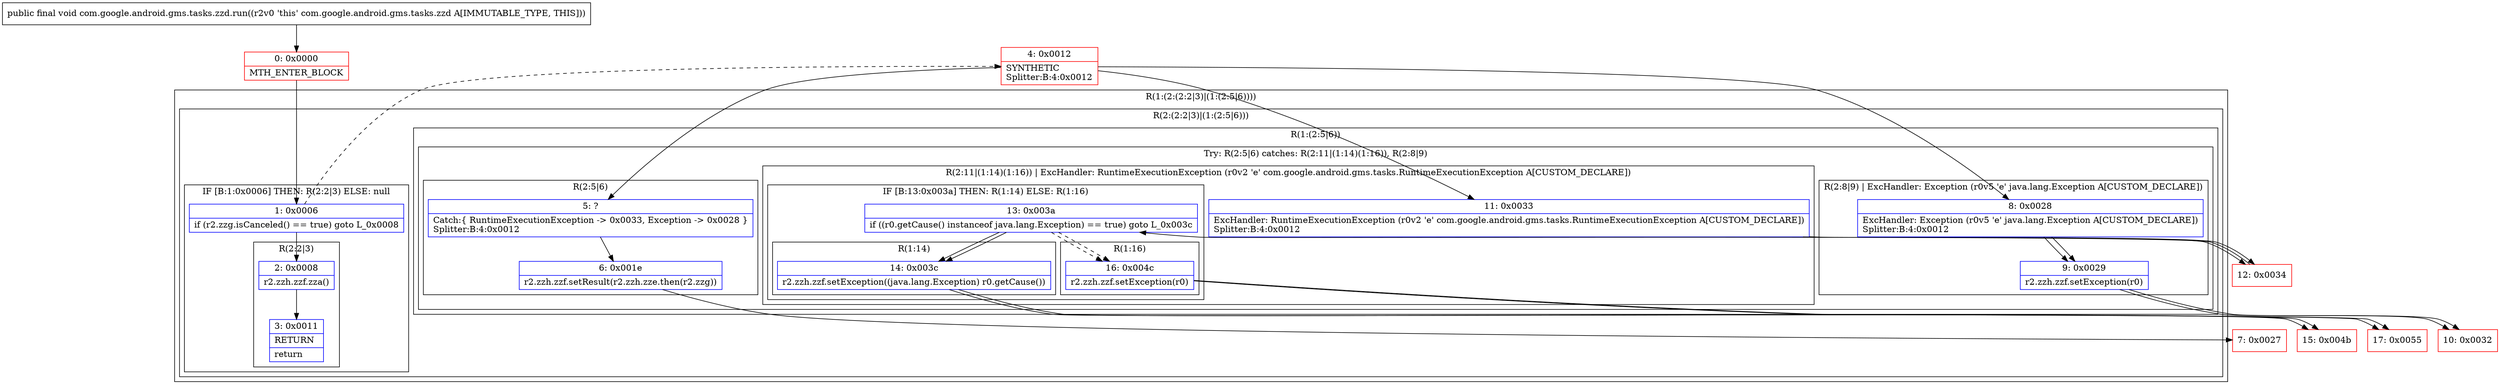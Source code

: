 digraph "CFG forcom.google.android.gms.tasks.zzd.run()V" {
subgraph cluster_Region_1818116977 {
label = "R(1:(2:(2:2|3)|(1:(2:5|6))))";
node [shape=record,color=blue];
subgraph cluster_Region_205086463 {
label = "R(2:(2:2|3)|(1:(2:5|6)))";
node [shape=record,color=blue];
subgraph cluster_IfRegion_1270335350 {
label = "IF [B:1:0x0006] THEN: R(2:2|3) ELSE: null";
node [shape=record,color=blue];
Node_1 [shape=record,label="{1\:\ 0x0006|if (r2.zzg.isCanceled() == true) goto L_0x0008\l}"];
subgraph cluster_Region_483194838 {
label = "R(2:2|3)";
node [shape=record,color=blue];
Node_2 [shape=record,label="{2\:\ 0x0008|r2.zzh.zzf.zza()\l}"];
Node_3 [shape=record,label="{3\:\ 0x0011|RETURN\l|return\l}"];
}
}
subgraph cluster_Region_43477749 {
label = "R(1:(2:5|6))";
node [shape=record,color=blue];
subgraph cluster_TryCatchRegion_1151275774 {
label = "Try: R(2:5|6) catches: R(2:11|(1:14)(1:16)), R(2:8|9)";
node [shape=record,color=blue];
subgraph cluster_Region_837214572 {
label = "R(2:5|6)";
node [shape=record,color=blue];
Node_5 [shape=record,label="{5\:\ ?|Catch:\{ RuntimeExecutionException \-\> 0x0033, Exception \-\> 0x0028 \}\lSplitter:B:4:0x0012\l}"];
Node_6 [shape=record,label="{6\:\ 0x001e|r2.zzh.zzf.setResult(r2.zzh.zze.then(r2.zzg))\l}"];
}
subgraph cluster_Region_1248838337 {
label = "R(2:11|(1:14)(1:16)) | ExcHandler: RuntimeExecutionException (r0v2 'e' com.google.android.gms.tasks.RuntimeExecutionException A[CUSTOM_DECLARE])\l";
node [shape=record,color=blue];
Node_11 [shape=record,label="{11\:\ 0x0033|ExcHandler: RuntimeExecutionException (r0v2 'e' com.google.android.gms.tasks.RuntimeExecutionException A[CUSTOM_DECLARE])\lSplitter:B:4:0x0012\l}"];
subgraph cluster_IfRegion_1939261883 {
label = "IF [B:13:0x003a] THEN: R(1:14) ELSE: R(1:16)";
node [shape=record,color=blue];
Node_13 [shape=record,label="{13\:\ 0x003a|if ((r0.getCause() instanceof java.lang.Exception) == true) goto L_0x003c\l}"];
subgraph cluster_Region_1327640021 {
label = "R(1:14)";
node [shape=record,color=blue];
Node_14 [shape=record,label="{14\:\ 0x003c|r2.zzh.zzf.setException((java.lang.Exception) r0.getCause())\l}"];
}
subgraph cluster_Region_1229543644 {
label = "R(1:16)";
node [shape=record,color=blue];
Node_16 [shape=record,label="{16\:\ 0x004c|r2.zzh.zzf.setException(r0)\l}"];
}
}
}
subgraph cluster_Region_2097472254 {
label = "R(2:8|9) | ExcHandler: Exception (r0v5 'e' java.lang.Exception A[CUSTOM_DECLARE])\l";
node [shape=record,color=blue];
Node_8 [shape=record,label="{8\:\ 0x0028|ExcHandler: Exception (r0v5 'e' java.lang.Exception A[CUSTOM_DECLARE])\lSplitter:B:4:0x0012\l}"];
Node_9 [shape=record,label="{9\:\ 0x0029|r2.zzh.zzf.setException(r0)\l}"];
}
}
}
}
}
subgraph cluster_Region_1248838337 {
label = "R(2:11|(1:14)(1:16)) | ExcHandler: RuntimeExecutionException (r0v2 'e' com.google.android.gms.tasks.RuntimeExecutionException A[CUSTOM_DECLARE])\l";
node [shape=record,color=blue];
Node_11 [shape=record,label="{11\:\ 0x0033|ExcHandler: RuntimeExecutionException (r0v2 'e' com.google.android.gms.tasks.RuntimeExecutionException A[CUSTOM_DECLARE])\lSplitter:B:4:0x0012\l}"];
subgraph cluster_IfRegion_1939261883 {
label = "IF [B:13:0x003a] THEN: R(1:14) ELSE: R(1:16)";
node [shape=record,color=blue];
Node_13 [shape=record,label="{13\:\ 0x003a|if ((r0.getCause() instanceof java.lang.Exception) == true) goto L_0x003c\l}"];
subgraph cluster_Region_1327640021 {
label = "R(1:14)";
node [shape=record,color=blue];
Node_14 [shape=record,label="{14\:\ 0x003c|r2.zzh.zzf.setException((java.lang.Exception) r0.getCause())\l}"];
}
subgraph cluster_Region_1229543644 {
label = "R(1:16)";
node [shape=record,color=blue];
Node_16 [shape=record,label="{16\:\ 0x004c|r2.zzh.zzf.setException(r0)\l}"];
}
}
}
subgraph cluster_Region_2097472254 {
label = "R(2:8|9) | ExcHandler: Exception (r0v5 'e' java.lang.Exception A[CUSTOM_DECLARE])\l";
node [shape=record,color=blue];
Node_8 [shape=record,label="{8\:\ 0x0028|ExcHandler: Exception (r0v5 'e' java.lang.Exception A[CUSTOM_DECLARE])\lSplitter:B:4:0x0012\l}"];
Node_9 [shape=record,label="{9\:\ 0x0029|r2.zzh.zzf.setException(r0)\l}"];
}
Node_0 [shape=record,color=red,label="{0\:\ 0x0000|MTH_ENTER_BLOCK\l}"];
Node_4 [shape=record,color=red,label="{4\:\ 0x0012|SYNTHETIC\lSplitter:B:4:0x0012\l}"];
Node_7 [shape=record,color=red,label="{7\:\ 0x0027}"];
Node_10 [shape=record,color=red,label="{10\:\ 0x0032}"];
Node_12 [shape=record,color=red,label="{12\:\ 0x0034}"];
Node_15 [shape=record,color=red,label="{15\:\ 0x004b}"];
Node_17 [shape=record,color=red,label="{17\:\ 0x0055}"];
MethodNode[shape=record,label="{public final void com.google.android.gms.tasks.zzd.run((r2v0 'this' com.google.android.gms.tasks.zzd A[IMMUTABLE_TYPE, THIS])) }"];
MethodNode -> Node_0;
Node_1 -> Node_2;
Node_1 -> Node_4[style=dashed];
Node_2 -> Node_3;
Node_5 -> Node_6;
Node_6 -> Node_7;
Node_11 -> Node_12;
Node_13 -> Node_14;
Node_13 -> Node_16[style=dashed];
Node_14 -> Node_15;
Node_16 -> Node_17;
Node_8 -> Node_9;
Node_9 -> Node_10;
Node_11 -> Node_12;
Node_13 -> Node_14;
Node_13 -> Node_16[style=dashed];
Node_14 -> Node_15;
Node_16 -> Node_17;
Node_8 -> Node_9;
Node_9 -> Node_10;
Node_0 -> Node_1;
Node_4 -> Node_5;
Node_4 -> Node_11;
Node_4 -> Node_8;
Node_12 -> Node_13;
}

